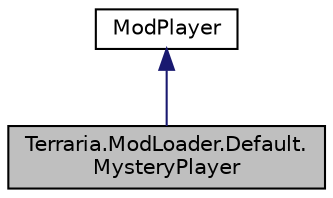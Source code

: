 digraph "Terraria.ModLoader.Default.MysteryPlayer"
{
  edge [fontname="Helvetica",fontsize="10",labelfontname="Helvetica",labelfontsize="10"];
  node [fontname="Helvetica",fontsize="10",shape=record];
  Node0 [label="Terraria.ModLoader.Default.\lMysteryPlayer",height=0.2,width=0.4,color="black", fillcolor="grey75", style="filled", fontcolor="black"];
  Node1 -> Node0 [dir="back",color="midnightblue",fontsize="10",style="solid",fontname="Helvetica"];
  Node1 [label="ModPlayer",height=0.2,width=0.4,color="black", fillcolor="white", style="filled",URL="$class_terraria_1_1_mod_loader_1_1_mod_player.html"];
}
